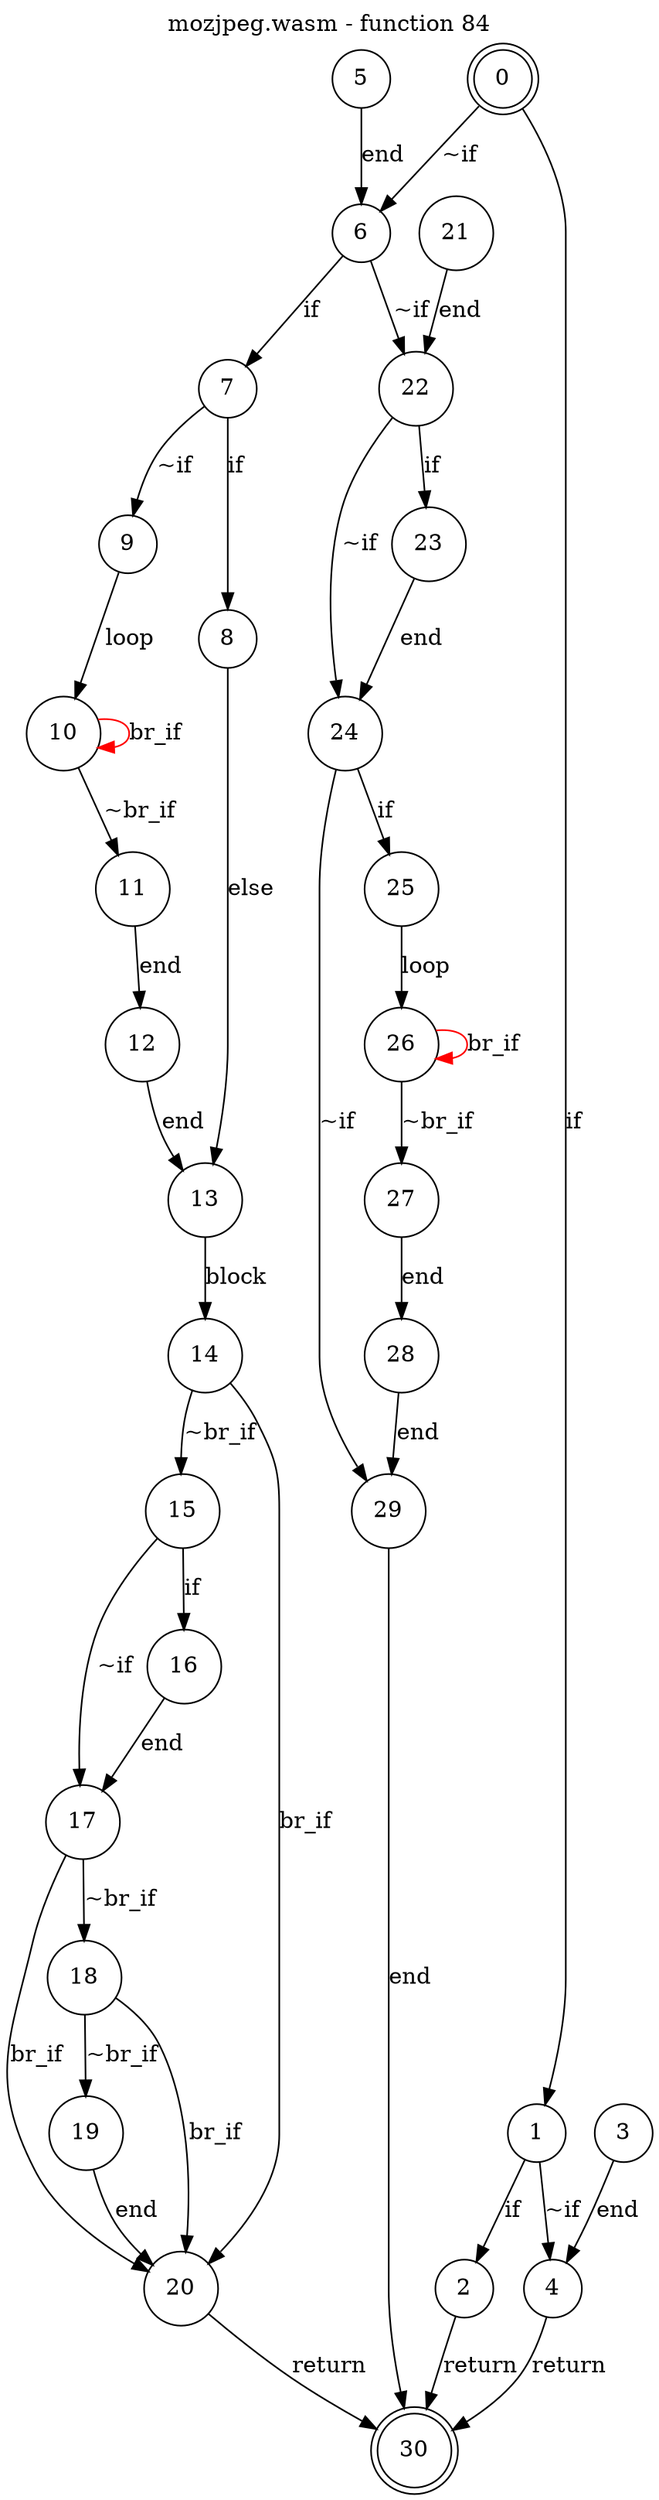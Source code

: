 digraph finite_state_machine {
    label = "mozjpeg.wasm - function 84"
    labelloc =  t
    labelfontsize = 16
    labelfontcolor = black
    labelfontname = "Helvetica"
    node [shape = doublecircle]; 0 30;
    node [shape = circle];
    0 -> 1[label = "if"];
    0 -> 6[label = "~if"];
    1 -> 2[label = "if"];
    1 -> 4[label = "~if"];
    2 -> 30[label = "return"];
    3 -> 4[label = "end"];
    4 -> 30[label = "return"];
    5 -> 6[label = "end"];
    6 -> 7[label = "if"];
    6 -> 22[label = "~if"];
    7 -> 8[label = "if"];
    7 -> 9[label = "~if"];
    8 -> 13[label = "else"];
    9 -> 10[label = "loop"];
    10 -> 11[label = "~br_if"];
    10 -> 10[color="red" label = "br_if"];
    11 -> 12[label = "end"];
    12 -> 13[label = "end"];
    13 -> 14[label = "block"];
    14 -> 15[label = "~br_if"];
    14 -> 20[label = "br_if"];
    15 -> 16[label = "if"];
    15 -> 17[label = "~if"];
    16 -> 17[label = "end"];
    17 -> 18[label = "~br_if"];
    17 -> 20[label = "br_if"];
    18 -> 19[label = "~br_if"];
    18 -> 20[label = "br_if"];
    19 -> 20[label = "end"];
    20 -> 30[label = "return"];
    21 -> 22[label = "end"];
    22 -> 23[label = "if"];
    22 -> 24[label = "~if"];
    23 -> 24[label = "end"];
    24 -> 25[label = "if"];
    24 -> 29[label = "~if"];
    25 -> 26[label = "loop"];
    26 -> 27[label = "~br_if"];
    26 -> 26[color="red" label = "br_if"];
    27 -> 28[label = "end"];
    28 -> 29[label = "end"];
    29 -> 30[label = "end"];
}
